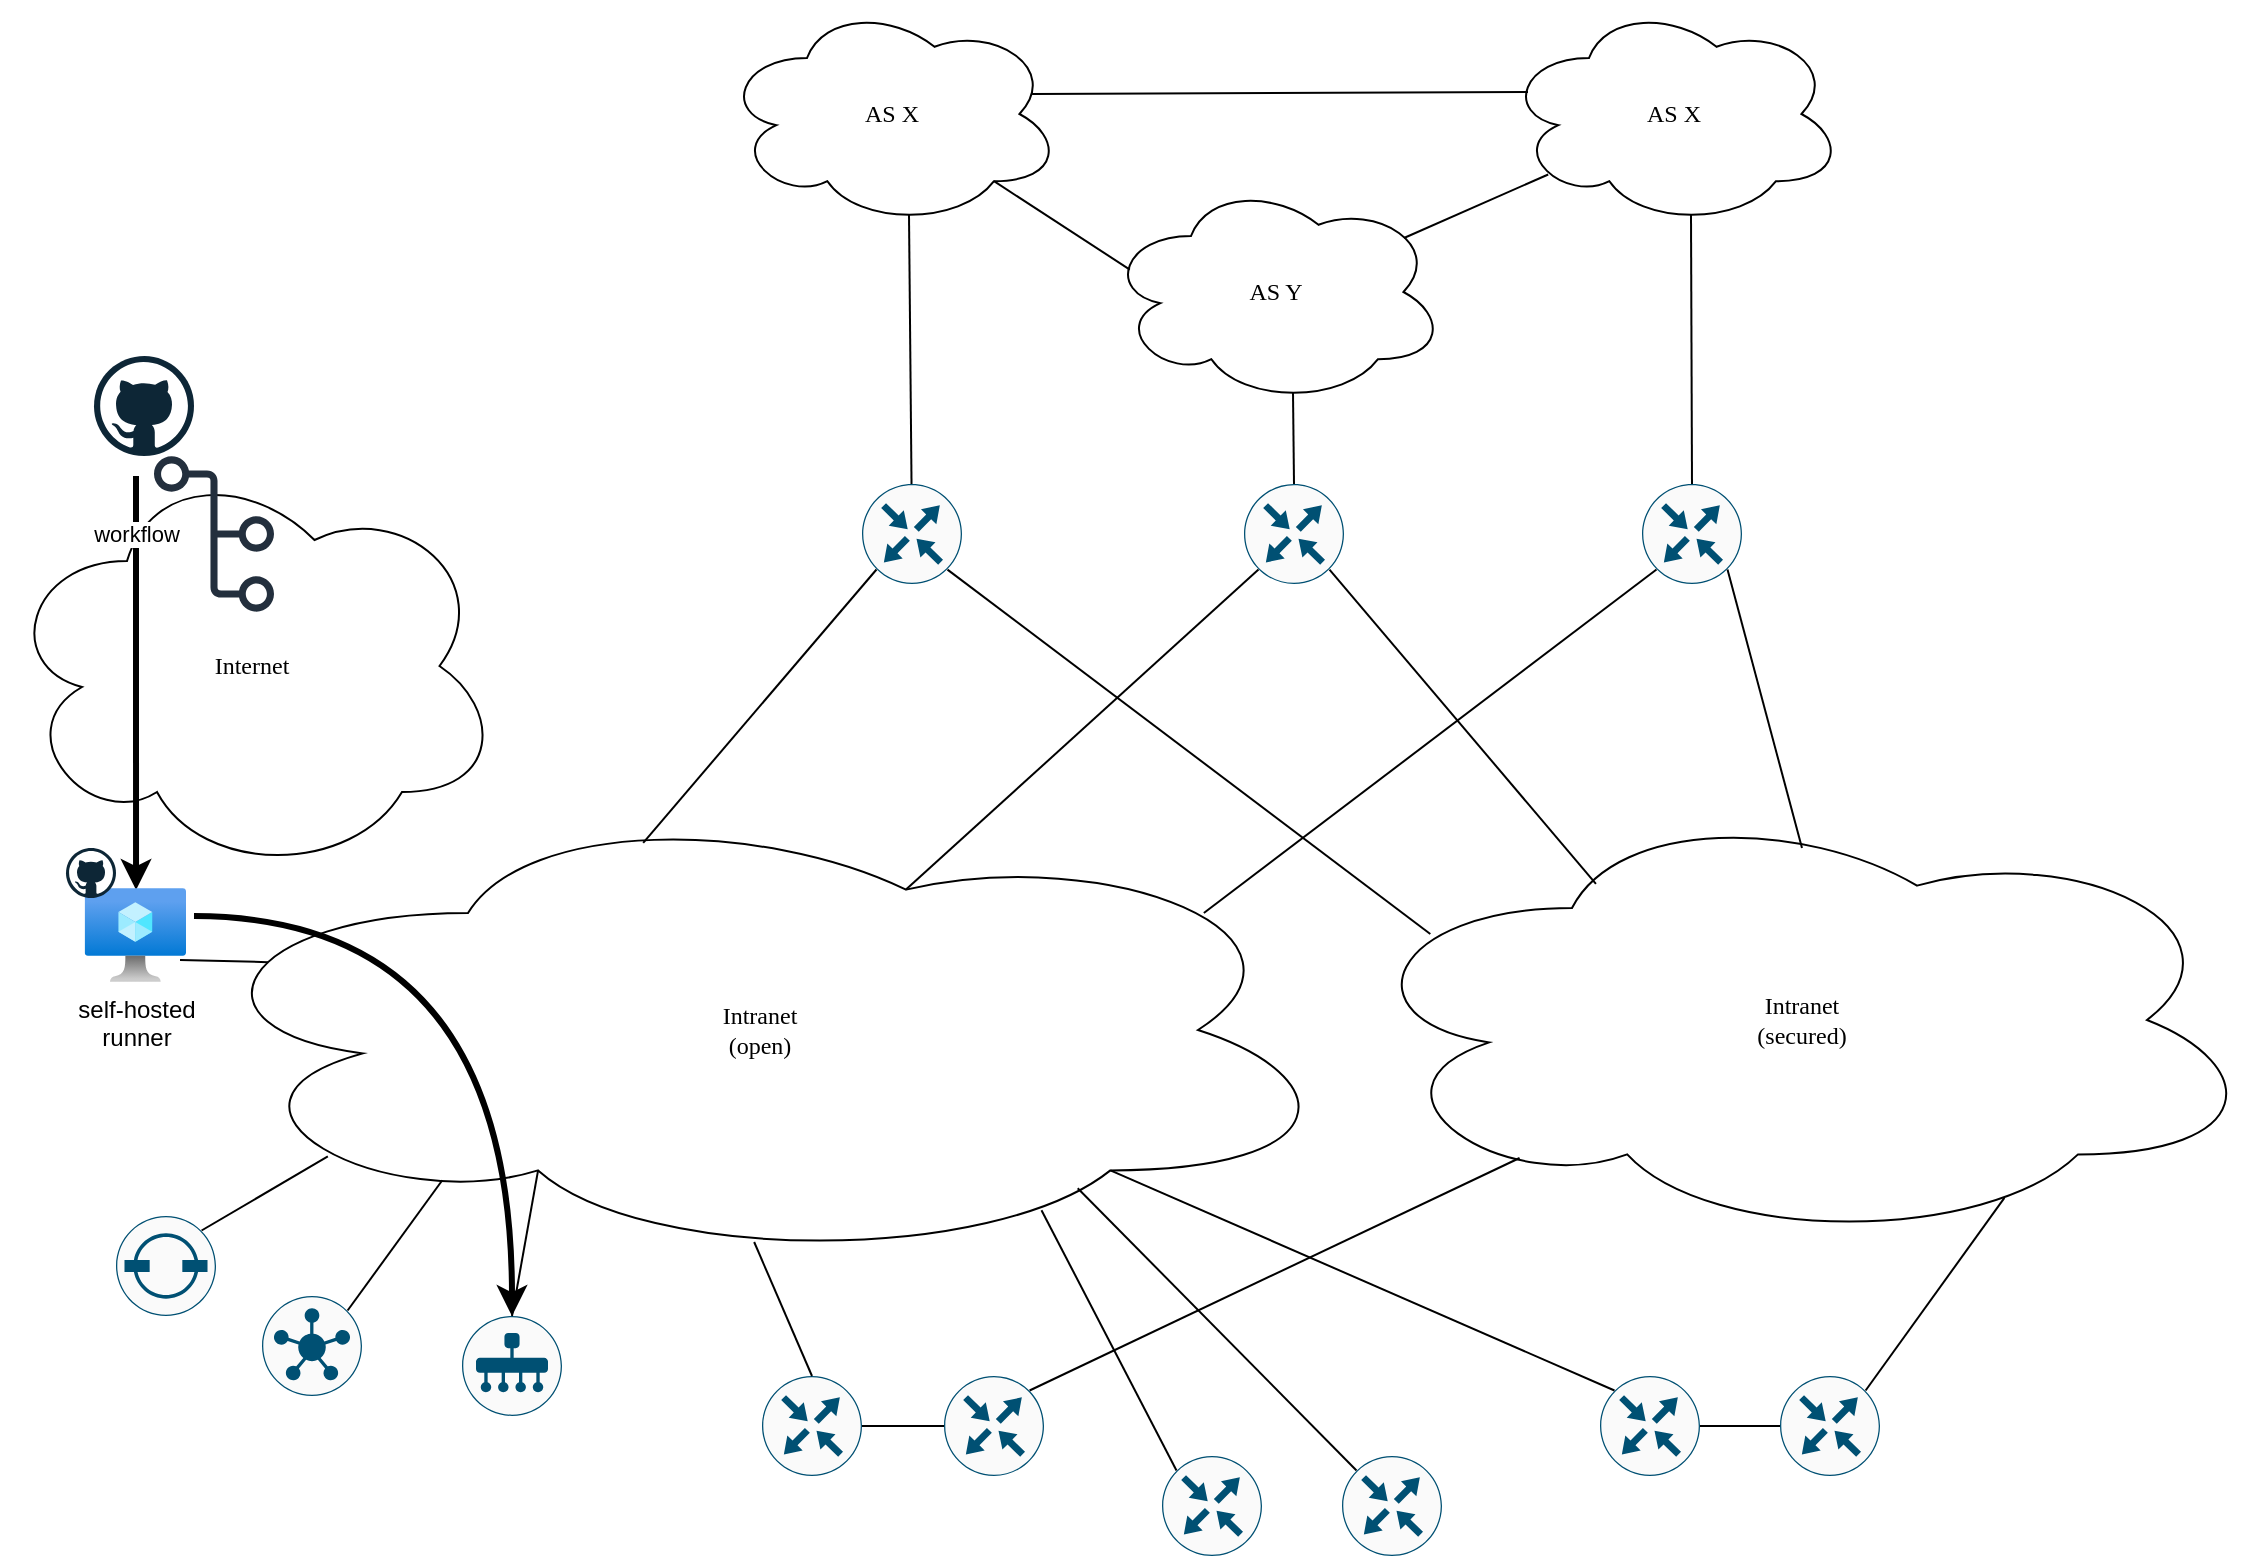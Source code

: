 <mxfile version="26.2.2">
  <diagram name="SDWAN" id="TAWg3cv4MUI7SG6aaTCA">
    <mxGraphModel dx="2068" dy="1201" grid="1" gridSize="10" guides="1" tooltips="1" connect="1" arrows="1" fold="1" page="1" pageScale="1" pageWidth="827" pageHeight="1169" math="0" shadow="0">
      <root>
        <mxCell id="0" />
        <mxCell id="1" parent="0" />
        <mxCell id="b8mOVBxSiegJ0ctqpOjZ-24" value="Internet" style="ellipse;shape=cloud;whiteSpace=wrap;html=1;labelBackgroundColor=none;align=center;verticalAlign=middle;fontFamily=Lucida Console;" parent="1" vertex="1">
          <mxGeometry x="90" y="299" width="250" height="210" as="geometry" />
        </mxCell>
        <mxCell id="b8mOVBxSiegJ0ctqpOjZ-13" value="Intranet&lt;div&gt;(open)&lt;/div&gt;" style="ellipse;shape=cloud;whiteSpace=wrap;html=1;labelBackgroundColor=none;fontFamily=Lucida Console;" parent="1" vertex="1">
          <mxGeometry x="177" y="469" width="584" height="234" as="geometry" />
        </mxCell>
        <mxCell id="b8mOVBxSiegJ0ctqpOjZ-1" value="" style="sketch=0;points=[[0.5,0,0],[1,0.5,0],[0.5,1,0],[0,0.5,0],[0.145,0.145,0],[0.856,0.145,0],[0.855,0.856,0],[0.145,0.855,0]];verticalLabelPosition=bottom;html=1;verticalAlign=top;aspect=fixed;align=center;pointerEvents=1;shape=mxgraph.cisco19.rect;prIcon=vmanage;fillColor=#FAFAFA;strokeColor=#005073;" parent="1" vertex="1">
          <mxGeometry x="320" y="729" width="50" height="50" as="geometry" />
        </mxCell>
        <mxCell id="b8mOVBxSiegJ0ctqpOjZ-2" value="" style="sketch=0;points=[[0.5,0,0],[1,0.5,0],[0.5,1,0],[0,0.5,0],[0.145,0.145,0],[0.856,0.145,0],[0.855,0.856,0],[0.145,0.855,0]];verticalLabelPosition=bottom;html=1;verticalAlign=top;aspect=fixed;align=center;pointerEvents=1;shape=mxgraph.cisco19.rect;prIcon=vsmart;fillColor=#FAFAFA;strokeColor=#005073;" parent="1" vertex="1">
          <mxGeometry x="220" y="719" width="50" height="50" as="geometry" />
        </mxCell>
        <mxCell id="b8mOVBxSiegJ0ctqpOjZ-3" value="" style="sketch=0;points=[[0.5,0,0],[1,0.5,0],[0.5,1,0],[0,0.5,0],[0.145,0.145,0],[0.856,0.145,0],[0.855,0.856,0],[0.145,0.855,0]];verticalLabelPosition=bottom;html=1;verticalAlign=top;aspect=fixed;align=center;pointerEvents=1;shape=mxgraph.cisco19.rect;prIcon=vbond;fillColor=#FAFAFA;strokeColor=#005073;" parent="1" vertex="1">
          <mxGeometry x="147" y="679" width="50" height="50" as="geometry" />
        </mxCell>
        <mxCell id="b8mOVBxSiegJ0ctqpOjZ-6" value="" style="sketch=0;outlineConnect=0;fontColor=#232F3E;gradientColor=none;fillColor=#232F3D;strokeColor=none;dashed=0;verticalLabelPosition=bottom;verticalAlign=top;align=center;html=1;fontSize=12;fontStyle=0;aspect=fixed;pointerEvents=1;shape=mxgraph.aws4.git_repository;" parent="1" vertex="1">
          <mxGeometry x="166" y="299" width="60" height="78" as="geometry" />
        </mxCell>
        <mxCell id="b8mOVBxSiegJ0ctqpOjZ-9" value="" style="dashed=0;outlineConnect=0;html=1;align=center;labelPosition=center;verticalLabelPosition=bottom;verticalAlign=top;shape=mxgraph.weblogos.github" parent="1" vertex="1">
          <mxGeometry x="136" y="249" width="50" height="50" as="geometry" />
        </mxCell>
        <mxCell id="b8mOVBxSiegJ0ctqpOjZ-12" value="" style="endArrow=classic;html=1;rounded=0;strokeWidth=3;entryX=0.507;entryY=0.021;entryDx=0;entryDy=0;entryPerimeter=0;" parent="1" target="b8mOVBxSiegJ0ctqpOjZ-22" edge="1">
          <mxGeometry width="50" height="50" relative="1" as="geometry">
            <mxPoint x="157" y="309" as="sourcePoint" />
            <mxPoint x="160" y="499" as="targetPoint" />
          </mxGeometry>
        </mxCell>
        <mxCell id="b8mOVBxSiegJ0ctqpOjZ-27" value="workflow" style="edgeLabel;html=1;align=center;verticalAlign=middle;resizable=0;points=[];" parent="b8mOVBxSiegJ0ctqpOjZ-12" vertex="1" connectable="0">
          <mxGeometry x="-0.188" y="1" relative="1" as="geometry">
            <mxPoint x="-1" y="-55" as="offset" />
          </mxGeometry>
        </mxCell>
        <mxCell id="b8mOVBxSiegJ0ctqpOjZ-15" value="" style="sketch=0;points=[[0.5,0,0],[1,0.5,0],[0.5,1,0],[0,0.5,0],[0.145,0.145,0],[0.856,0.145,0],[0.855,0.856,0],[0.145,0.855,0]];verticalLabelPosition=bottom;html=1;verticalAlign=top;aspect=fixed;align=center;pointerEvents=1;shape=mxgraph.cisco19.rect;prIcon=router;fillColor=#FAFAFA;strokeColor=#005073;" parent="1" vertex="1">
          <mxGeometry x="470" y="759" width="50" height="50" as="geometry" />
        </mxCell>
        <mxCell id="b8mOVBxSiegJ0ctqpOjZ-16" value="" style="sketch=0;points=[[0.5,0,0],[1,0.5,0],[0.5,1,0],[0,0.5,0],[0.145,0.145,0],[0.856,0.145,0],[0.855,0.856,0],[0.145,0.855,0]];verticalLabelPosition=bottom;html=1;verticalAlign=top;aspect=fixed;align=center;pointerEvents=1;shape=mxgraph.cisco19.rect;prIcon=router;fillColor=#FAFAFA;strokeColor=#005073;" parent="1" vertex="1">
          <mxGeometry x="561" y="759" width="50" height="50" as="geometry" />
        </mxCell>
        <mxCell id="b8mOVBxSiegJ0ctqpOjZ-17" value="" style="sketch=0;points=[[0.5,0,0],[1,0.5,0],[0.5,1,0],[0,0.5,0],[0.145,0.145,0],[0.856,0.145,0],[0.855,0.856,0],[0.145,0.855,0]];verticalLabelPosition=bottom;html=1;verticalAlign=top;aspect=fixed;align=center;pointerEvents=1;shape=mxgraph.cisco19.rect;prIcon=router;fillColor=#FAFAFA;strokeColor=#005073;" parent="1" vertex="1">
          <mxGeometry x="889" y="759" width="50" height="50" as="geometry" />
        </mxCell>
        <mxCell id="b8mOVBxSiegJ0ctqpOjZ-18" value="" style="sketch=0;points=[[0.5,0,0],[1,0.5,0],[0.5,1,0],[0,0.5,0],[0.145,0.145,0],[0.856,0.145,0],[0.855,0.856,0],[0.145,0.855,0]];verticalLabelPosition=bottom;html=1;verticalAlign=top;aspect=fixed;align=center;pointerEvents=1;shape=mxgraph.cisco19.rect;prIcon=router;fillColor=#FAFAFA;strokeColor=#005073;" parent="1" vertex="1">
          <mxGeometry x="979" y="759" width="50" height="50" as="geometry" />
        </mxCell>
        <mxCell id="b8mOVBxSiegJ0ctqpOjZ-22" value="self-hosted&lt;div&gt;runner&lt;/div&gt;" style="image;aspect=fixed;html=1;points=[];align=center;fontSize=12;image=img/lib/azure2/compute/Virtual_Machine.svg;" parent="1" vertex="1">
          <mxGeometry x="131.33" y="515" width="50.67" height="47" as="geometry" />
        </mxCell>
        <mxCell id="b8mOVBxSiegJ0ctqpOjZ-11" value="" style="dashed=0;outlineConnect=0;html=1;align=center;labelPosition=center;verticalLabelPosition=bottom;verticalAlign=top;shape=mxgraph.weblogos.github;labelBackgroundColor=none;" parent="1" vertex="1">
          <mxGeometry x="122" y="495" width="25" height="25" as="geometry" />
        </mxCell>
        <mxCell id="b8mOVBxSiegJ0ctqpOjZ-25" value="" style="endArrow=classic;html=1;rounded=0;edgeStyle=orthogonalEdgeStyle;curved=1;strokeWidth=3;" parent="1" target="b8mOVBxSiegJ0ctqpOjZ-1" edge="1">
          <mxGeometry width="50" height="50" relative="1" as="geometry">
            <mxPoint x="186" y="529" as="sourcePoint" />
            <mxPoint x="380" y="749" as="targetPoint" />
            <Array as="points" />
          </mxGeometry>
        </mxCell>
        <mxCell id="b8mOVBxSiegJ0ctqpOjZ-28" value="Intranet&lt;div&gt;(secured)&lt;/div&gt;" style="ellipse;shape=cloud;whiteSpace=wrap;html=1;labelBackgroundColor=none;fontFamily=Lucida Console;" parent="1" vertex="1">
          <mxGeometry x="760" y="469" width="460" height="224" as="geometry" />
        </mxCell>
        <mxCell id="b8mOVBxSiegJ0ctqpOjZ-29" value="" style="endArrow=none;html=1;rounded=0;exitX=0.856;exitY=0.145;exitDx=0;exitDy=0;exitPerimeter=0;entryX=0.72;entryY=0.897;entryDx=0;entryDy=0;entryPerimeter=0;" parent="1" source="b8mOVBxSiegJ0ctqpOjZ-18" target="b8mOVBxSiegJ0ctqpOjZ-28" edge="1">
          <mxGeometry width="50" height="50" relative="1" as="geometry">
            <mxPoint x="800" y="775" as="sourcePoint" />
            <mxPoint x="1100" y="669" as="targetPoint" />
          </mxGeometry>
        </mxCell>
        <mxCell id="b8mOVBxSiegJ0ctqpOjZ-31" value="" style="endArrow=none;html=1;rounded=0;exitX=1;exitY=0.5;exitDx=0;exitDy=0;exitPerimeter=0;entryX=0;entryY=0.5;entryDx=0;entryDy=0;entryPerimeter=0;" parent="1" source="b8mOVBxSiegJ0ctqpOjZ-17" target="b8mOVBxSiegJ0ctqpOjZ-18" edge="1">
          <mxGeometry width="50" height="50" relative="1" as="geometry">
            <mxPoint x="1029" y="599" as="sourcePoint" />
            <mxPoint x="1079" y="549" as="targetPoint" />
          </mxGeometry>
        </mxCell>
        <mxCell id="b8mOVBxSiegJ0ctqpOjZ-33" value="" style="endArrow=none;html=1;rounded=0;exitX=0.145;exitY=0.145;exitDx=0;exitDy=0;exitPerimeter=0;entryX=0.8;entryY=0.8;entryDx=0;entryDy=0;entryPerimeter=0;" parent="1" source="b8mOVBxSiegJ0ctqpOjZ-17" target="b8mOVBxSiegJ0ctqpOjZ-13" edge="1">
          <mxGeometry width="50" height="50" relative="1" as="geometry">
            <mxPoint x="850" y="599" as="sourcePoint" />
            <mxPoint x="900" y="549" as="targetPoint" />
          </mxGeometry>
        </mxCell>
        <mxCell id="b8mOVBxSiegJ0ctqpOjZ-34" value="" style="endArrow=none;html=1;rounded=0;exitX=0.5;exitY=0;exitDx=0;exitDy=0;exitPerimeter=0;entryX=0.31;entryY=0.8;entryDx=0;entryDy=0;entryPerimeter=0;" parent="1" source="b8mOVBxSiegJ0ctqpOjZ-1" target="b8mOVBxSiegJ0ctqpOjZ-13" edge="1">
          <mxGeometry width="50" height="50" relative="1" as="geometry">
            <mxPoint x="850" y="599" as="sourcePoint" />
            <mxPoint x="900" y="549" as="targetPoint" />
          </mxGeometry>
        </mxCell>
        <mxCell id="b8mOVBxSiegJ0ctqpOjZ-35" value="" style="endArrow=none;html=1;rounded=0;exitX=0.941;exitY=0.766;exitDx=0;exitDy=0;exitPerimeter=0;entryX=0.079;entryY=0.355;entryDx=0;entryDy=0;entryPerimeter=0;" parent="1" source="b8mOVBxSiegJ0ctqpOjZ-22" target="b8mOVBxSiegJ0ctqpOjZ-13" edge="1">
          <mxGeometry width="50" height="50" relative="1" as="geometry">
            <mxPoint x="850" y="599" as="sourcePoint" />
            <mxPoint x="900" y="549" as="targetPoint" />
          </mxGeometry>
        </mxCell>
        <mxCell id="b8mOVBxSiegJ0ctqpOjZ-36" value="" style="endArrow=none;html=1;rounded=0;exitX=0.856;exitY=0.145;exitDx=0;exitDy=0;exitPerimeter=0;entryX=0.13;entryY=0.77;entryDx=0;entryDy=0;entryPerimeter=0;" parent="1" source="b8mOVBxSiegJ0ctqpOjZ-3" target="b8mOVBxSiegJ0ctqpOjZ-13" edge="1">
          <mxGeometry width="50" height="50" relative="1" as="geometry">
            <mxPoint x="850" y="599" as="sourcePoint" />
            <mxPoint x="900" y="549" as="targetPoint" />
          </mxGeometry>
        </mxCell>
        <mxCell id="b8mOVBxSiegJ0ctqpOjZ-37" value="" style="endArrow=none;html=1;rounded=0;exitX=0.856;exitY=0.145;exitDx=0;exitDy=0;exitPerimeter=0;entryX=0.228;entryY=0.821;entryDx=0;entryDy=0;entryPerimeter=0;" parent="1" source="b8mOVBxSiegJ0ctqpOjZ-2" target="b8mOVBxSiegJ0ctqpOjZ-13" edge="1">
          <mxGeometry width="50" height="50" relative="1" as="geometry">
            <mxPoint x="850" y="599" as="sourcePoint" />
            <mxPoint x="900" y="549" as="targetPoint" />
          </mxGeometry>
        </mxCell>
        <mxCell id="b8mOVBxSiegJ0ctqpOjZ-38" value="" style="sketch=0;points=[[0.5,0,0],[1,0.5,0],[0.5,1,0],[0,0.5,0],[0.145,0.145,0],[0.856,0.145,0],[0.855,0.856,0],[0.145,0.855,0]];verticalLabelPosition=bottom;html=1;verticalAlign=top;aspect=fixed;align=center;pointerEvents=1;shape=mxgraph.cisco19.rect;prIcon=router;fillColor=#FAFAFA;strokeColor=#005073;" parent="1" vertex="1">
          <mxGeometry x="520" y="313" width="50" height="50" as="geometry" />
        </mxCell>
        <mxCell id="b8mOVBxSiegJ0ctqpOjZ-39" value="" style="sketch=0;points=[[0.5,0,0],[1,0.5,0],[0.5,1,0],[0,0.5,0],[0.145,0.145,0],[0.856,0.145,0],[0.855,0.856,0],[0.145,0.855,0]];verticalLabelPosition=bottom;html=1;verticalAlign=top;aspect=fixed;align=center;pointerEvents=1;shape=mxgraph.cisco19.rect;prIcon=router;fillColor=#FAFAFA;strokeColor=#005073;" parent="1" vertex="1">
          <mxGeometry x="711" y="313" width="50" height="50" as="geometry" />
        </mxCell>
        <mxCell id="b8mOVBxSiegJ0ctqpOjZ-40" value="" style="sketch=0;points=[[0.5,0,0],[1,0.5,0],[0.5,1,0],[0,0.5,0],[0.145,0.145,0],[0.856,0.145,0],[0.855,0.856,0],[0.145,0.855,0]];verticalLabelPosition=bottom;html=1;verticalAlign=top;aspect=fixed;align=center;pointerEvents=1;shape=mxgraph.cisco19.rect;prIcon=router;fillColor=#FAFAFA;strokeColor=#005073;" parent="1" vertex="1">
          <mxGeometry x="910" y="313" width="50" height="50" as="geometry" />
        </mxCell>
        <mxCell id="b8mOVBxSiegJ0ctqpOjZ-41" value="" style="endArrow=none;html=1;rounded=0;entryX=0.855;entryY=0.856;entryDx=0;entryDy=0;entryPerimeter=0;exitX=0.5;exitY=0.116;exitDx=0;exitDy=0;exitPerimeter=0;" parent="1" source="b8mOVBxSiegJ0ctqpOjZ-28" target="b8mOVBxSiegJ0ctqpOjZ-40" edge="1">
          <mxGeometry width="50" height="50" relative="1" as="geometry">
            <mxPoint x="850" y="699" as="sourcePoint" />
            <mxPoint x="900" y="649" as="targetPoint" />
          </mxGeometry>
        </mxCell>
        <mxCell id="b8mOVBxSiegJ0ctqpOjZ-42" value="" style="endArrow=none;html=1;rounded=0;entryX=0.855;entryY=0.856;entryDx=0;entryDy=0;entryPerimeter=0;exitX=0.276;exitY=0.196;exitDx=0;exitDy=0;exitPerimeter=0;" parent="1" source="b8mOVBxSiegJ0ctqpOjZ-28" target="b8mOVBxSiegJ0ctqpOjZ-39" edge="1">
          <mxGeometry width="50" height="50" relative="1" as="geometry">
            <mxPoint x="850" y="699" as="sourcePoint" />
            <mxPoint x="900" y="649" as="targetPoint" />
          </mxGeometry>
        </mxCell>
        <mxCell id="b8mOVBxSiegJ0ctqpOjZ-43" value="" style="endArrow=none;html=1;rounded=0;entryX=0.855;entryY=0.856;entryDx=0;entryDy=0;entryPerimeter=0;exitX=0.096;exitY=0.308;exitDx=0;exitDy=0;exitPerimeter=0;" parent="1" source="b8mOVBxSiegJ0ctqpOjZ-28" target="b8mOVBxSiegJ0ctqpOjZ-38" edge="1">
          <mxGeometry width="50" height="50" relative="1" as="geometry">
            <mxPoint x="850" y="699" as="sourcePoint" />
            <mxPoint x="900" y="649" as="targetPoint" />
          </mxGeometry>
        </mxCell>
        <mxCell id="b8mOVBxSiegJ0ctqpOjZ-44" value="" style="endArrow=none;html=1;rounded=0;entryX=0.145;entryY=0.855;entryDx=0;entryDy=0;entryPerimeter=0;exitX=0.4;exitY=0.1;exitDx=0;exitDy=0;exitPerimeter=0;" parent="1" source="b8mOVBxSiegJ0ctqpOjZ-13" target="b8mOVBxSiegJ0ctqpOjZ-38" edge="1">
          <mxGeometry width="50" height="50" relative="1" as="geometry">
            <mxPoint x="850" y="699" as="sourcePoint" />
            <mxPoint x="900" y="649" as="targetPoint" />
          </mxGeometry>
        </mxCell>
        <mxCell id="b8mOVBxSiegJ0ctqpOjZ-45" value="" style="endArrow=none;html=1;rounded=0;entryX=0.145;entryY=0.855;entryDx=0;entryDy=0;entryPerimeter=0;exitX=0.625;exitY=0.2;exitDx=0;exitDy=0;exitPerimeter=0;" parent="1" source="b8mOVBxSiegJ0ctqpOjZ-13" target="b8mOVBxSiegJ0ctqpOjZ-39" edge="1">
          <mxGeometry width="50" height="50" relative="1" as="geometry">
            <mxPoint x="850" y="699" as="sourcePoint" />
            <mxPoint x="900" y="649" as="targetPoint" />
          </mxGeometry>
        </mxCell>
        <mxCell id="b8mOVBxSiegJ0ctqpOjZ-46" value="" style="endArrow=none;html=1;rounded=0;entryX=0.145;entryY=0.855;entryDx=0;entryDy=0;entryPerimeter=0;exitX=0.88;exitY=0.25;exitDx=0;exitDy=0;exitPerimeter=0;" parent="1" source="b8mOVBxSiegJ0ctqpOjZ-13" target="b8mOVBxSiegJ0ctqpOjZ-40" edge="1">
          <mxGeometry width="50" height="50" relative="1" as="geometry">
            <mxPoint x="850" y="699" as="sourcePoint" />
            <mxPoint x="900" y="649" as="targetPoint" />
          </mxGeometry>
        </mxCell>
        <mxCell id="b8mOVBxSiegJ0ctqpOjZ-47" value="" style="endArrow=none;html=1;rounded=0;entryX=0.495;entryY=0.953;entryDx=0;entryDy=0;entryPerimeter=0;exitX=0.5;exitY=0;exitDx=0;exitDy=0;exitPerimeter=0;" parent="1" target="b8mOVBxSiegJ0ctqpOjZ-13" edge="1" source="b8mOVBxSiegJ0ctqpOjZ-15">
          <mxGeometry width="50" height="50" relative="1" as="geometry">
            <mxPoint x="469" y="759" as="sourcePoint" />
            <mxPoint x="519" y="709" as="targetPoint" />
          </mxGeometry>
        </mxCell>
        <mxCell id="b8mOVBxSiegJ0ctqpOjZ-48" value="" style="endArrow=none;html=1;rounded=0;exitX=0.856;exitY=0.145;exitDx=0;exitDy=0;exitPerimeter=0;entryX=0.193;entryY=0.808;entryDx=0;entryDy=0;entryPerimeter=0;" parent="1" source="b8mOVBxSiegJ0ctqpOjZ-16" target="b8mOVBxSiegJ0ctqpOjZ-28" edge="1">
          <mxGeometry width="50" height="50" relative="1" as="geometry">
            <mxPoint x="510" y="749" as="sourcePoint" />
            <mxPoint x="560" y="699" as="targetPoint" />
          </mxGeometry>
        </mxCell>
        <mxCell id="t32ZhQDPoRBqvyD3N0vk-1" value="" style="endArrow=none;html=1;rounded=0;exitX=1;exitY=0.5;exitDx=0;exitDy=0;exitPerimeter=0;entryX=0;entryY=0.5;entryDx=0;entryDy=0;entryPerimeter=0;" edge="1" parent="1" source="b8mOVBxSiegJ0ctqpOjZ-15" target="b8mOVBxSiegJ0ctqpOjZ-16">
          <mxGeometry width="50" height="50" relative="1" as="geometry">
            <mxPoint x="740" y="749" as="sourcePoint" />
            <mxPoint x="790" y="699" as="targetPoint" />
          </mxGeometry>
        </mxCell>
        <mxCell id="t32ZhQDPoRBqvyD3N0vk-2" value="" style="sketch=0;points=[[0.5,0,0],[1,0.5,0],[0.5,1,0],[0,0.5,0],[0.145,0.145,0],[0.856,0.145,0],[0.855,0.856,0],[0.145,0.855,0]];verticalLabelPosition=bottom;html=1;verticalAlign=top;aspect=fixed;align=center;pointerEvents=1;shape=mxgraph.cisco19.rect;prIcon=router;fillColor=#FAFAFA;strokeColor=#005073;" vertex="1" parent="1">
          <mxGeometry x="670" y="799" width="50" height="50" as="geometry" />
        </mxCell>
        <mxCell id="t32ZhQDPoRBqvyD3N0vk-4" value="" style="endArrow=none;html=1;rounded=0;exitX=0.145;exitY=0.145;exitDx=0;exitDy=0;exitPerimeter=0;entryX=0.741;entryY=0.885;entryDx=0;entryDy=0;entryPerimeter=0;" edge="1" parent="1" source="t32ZhQDPoRBqvyD3N0vk-2" target="b8mOVBxSiegJ0ctqpOjZ-13">
          <mxGeometry width="50" height="50" relative="1" as="geometry">
            <mxPoint x="740" y="749" as="sourcePoint" />
            <mxPoint x="790" y="699" as="targetPoint" />
          </mxGeometry>
        </mxCell>
        <mxCell id="t32ZhQDPoRBqvyD3N0vk-5" value="AS X" style="ellipse;shape=cloud;whiteSpace=wrap;html=1;labelBackgroundColor=none;fontFamily=Lucida Console;" vertex="1" parent="1">
          <mxGeometry x="450" y="72" width="170" height="112" as="geometry" />
        </mxCell>
        <mxCell id="t32ZhQDPoRBqvyD3N0vk-6" value="AS Y" style="ellipse;shape=cloud;whiteSpace=wrap;html=1;labelBackgroundColor=none;fontFamily=Lucida Console;" vertex="1" parent="1">
          <mxGeometry x="642" y="161" width="170" height="112" as="geometry" />
        </mxCell>
        <mxCell id="t32ZhQDPoRBqvyD3N0vk-7" value="AS X" style="ellipse;shape=cloud;whiteSpace=wrap;html=1;labelBackgroundColor=none;fontFamily=Lucida Console;" vertex="1" parent="1">
          <mxGeometry x="841" y="72" width="170" height="112" as="geometry" />
        </mxCell>
        <mxCell id="t32ZhQDPoRBqvyD3N0vk-8" value="" style="endArrow=none;html=1;rounded=0;entryX=0.55;entryY=0.95;entryDx=0;entryDy=0;entryPerimeter=0;" edge="1" parent="1" source="b8mOVBxSiegJ0ctqpOjZ-38" target="t32ZhQDPoRBqvyD3N0vk-5">
          <mxGeometry width="50" height="50" relative="1" as="geometry">
            <mxPoint x="660" y="540" as="sourcePoint" />
            <mxPoint x="710" y="490" as="targetPoint" />
          </mxGeometry>
        </mxCell>
        <mxCell id="t32ZhQDPoRBqvyD3N0vk-9" value="" style="endArrow=none;html=1;rounded=0;entryX=0.55;entryY=0.95;entryDx=0;entryDy=0;entryPerimeter=0;exitX=0.5;exitY=0;exitDx=0;exitDy=0;exitPerimeter=0;" edge="1" parent="1" source="b8mOVBxSiegJ0ctqpOjZ-39" target="t32ZhQDPoRBqvyD3N0vk-6">
          <mxGeometry width="50" height="50" relative="1" as="geometry">
            <mxPoint x="660" y="540" as="sourcePoint" />
            <mxPoint x="710" y="490" as="targetPoint" />
          </mxGeometry>
        </mxCell>
        <mxCell id="t32ZhQDPoRBqvyD3N0vk-10" value="" style="endArrow=none;html=1;rounded=0;entryX=0.55;entryY=0.95;entryDx=0;entryDy=0;entryPerimeter=0;exitX=0.5;exitY=0;exitDx=0;exitDy=0;exitPerimeter=0;" edge="1" parent="1" source="b8mOVBxSiegJ0ctqpOjZ-40" target="t32ZhQDPoRBqvyD3N0vk-7">
          <mxGeometry width="50" height="50" relative="1" as="geometry">
            <mxPoint x="660" y="540" as="sourcePoint" />
            <mxPoint x="710" y="490" as="targetPoint" />
          </mxGeometry>
        </mxCell>
        <mxCell id="t32ZhQDPoRBqvyD3N0vk-11" value="" style="endArrow=none;html=1;rounded=0;exitX=0.8;exitY=0.8;exitDx=0;exitDy=0;exitPerimeter=0;entryX=0.07;entryY=0.4;entryDx=0;entryDy=0;entryPerimeter=0;" edge="1" parent="1" source="t32ZhQDPoRBqvyD3N0vk-5" target="t32ZhQDPoRBqvyD3N0vk-6">
          <mxGeometry width="50" height="50" relative="1" as="geometry">
            <mxPoint x="660" y="540" as="sourcePoint" />
            <mxPoint x="710" y="490" as="targetPoint" />
          </mxGeometry>
        </mxCell>
        <mxCell id="t32ZhQDPoRBqvyD3N0vk-12" value="" style="endArrow=none;html=1;rounded=0;entryX=0.13;entryY=0.77;entryDx=0;entryDy=0;entryPerimeter=0;" edge="1" parent="1" target="t32ZhQDPoRBqvyD3N0vk-7">
          <mxGeometry width="50" height="50" relative="1" as="geometry">
            <mxPoint x="791" y="190" as="sourcePoint" />
            <mxPoint x="841" y="140" as="targetPoint" />
          </mxGeometry>
        </mxCell>
        <mxCell id="t32ZhQDPoRBqvyD3N0vk-13" value="" style="endArrow=none;html=1;rounded=0;exitX=0.912;exitY=0.411;exitDx=0;exitDy=0;exitPerimeter=0;" edge="1" parent="1" source="t32ZhQDPoRBqvyD3N0vk-5">
          <mxGeometry width="50" height="50" relative="1" as="geometry">
            <mxPoint x="660" y="540" as="sourcePoint" />
            <mxPoint x="853" y="117" as="targetPoint" />
          </mxGeometry>
        </mxCell>
        <mxCell id="t32ZhQDPoRBqvyD3N0vk-14" value="" style="sketch=0;points=[[0.5,0,0],[1,0.5,0],[0.5,1,0],[0,0.5,0],[0.145,0.145,0],[0.856,0.145,0],[0.855,0.856,0],[0.145,0.855,0]];verticalLabelPosition=bottom;html=1;verticalAlign=top;aspect=fixed;align=center;pointerEvents=1;shape=mxgraph.cisco19.rect;prIcon=router;fillColor=#FAFAFA;strokeColor=#005073;" vertex="1" parent="1">
          <mxGeometry x="760" y="799" width="50" height="50" as="geometry" />
        </mxCell>
        <mxCell id="t32ZhQDPoRBqvyD3N0vk-15" value="" style="endArrow=none;html=1;rounded=0;exitX=0.145;exitY=0.145;exitDx=0;exitDy=0;exitPerimeter=0;entryX=0.772;entryY=0.838;entryDx=0;entryDy=0;entryPerimeter=0;" edge="1" parent="1" source="t32ZhQDPoRBqvyD3N0vk-14" target="b8mOVBxSiegJ0ctqpOjZ-13">
          <mxGeometry width="50" height="50" relative="1" as="geometry">
            <mxPoint x="660" y="540" as="sourcePoint" />
            <mxPoint x="710" y="490" as="targetPoint" />
          </mxGeometry>
        </mxCell>
      </root>
    </mxGraphModel>
  </diagram>
</mxfile>
